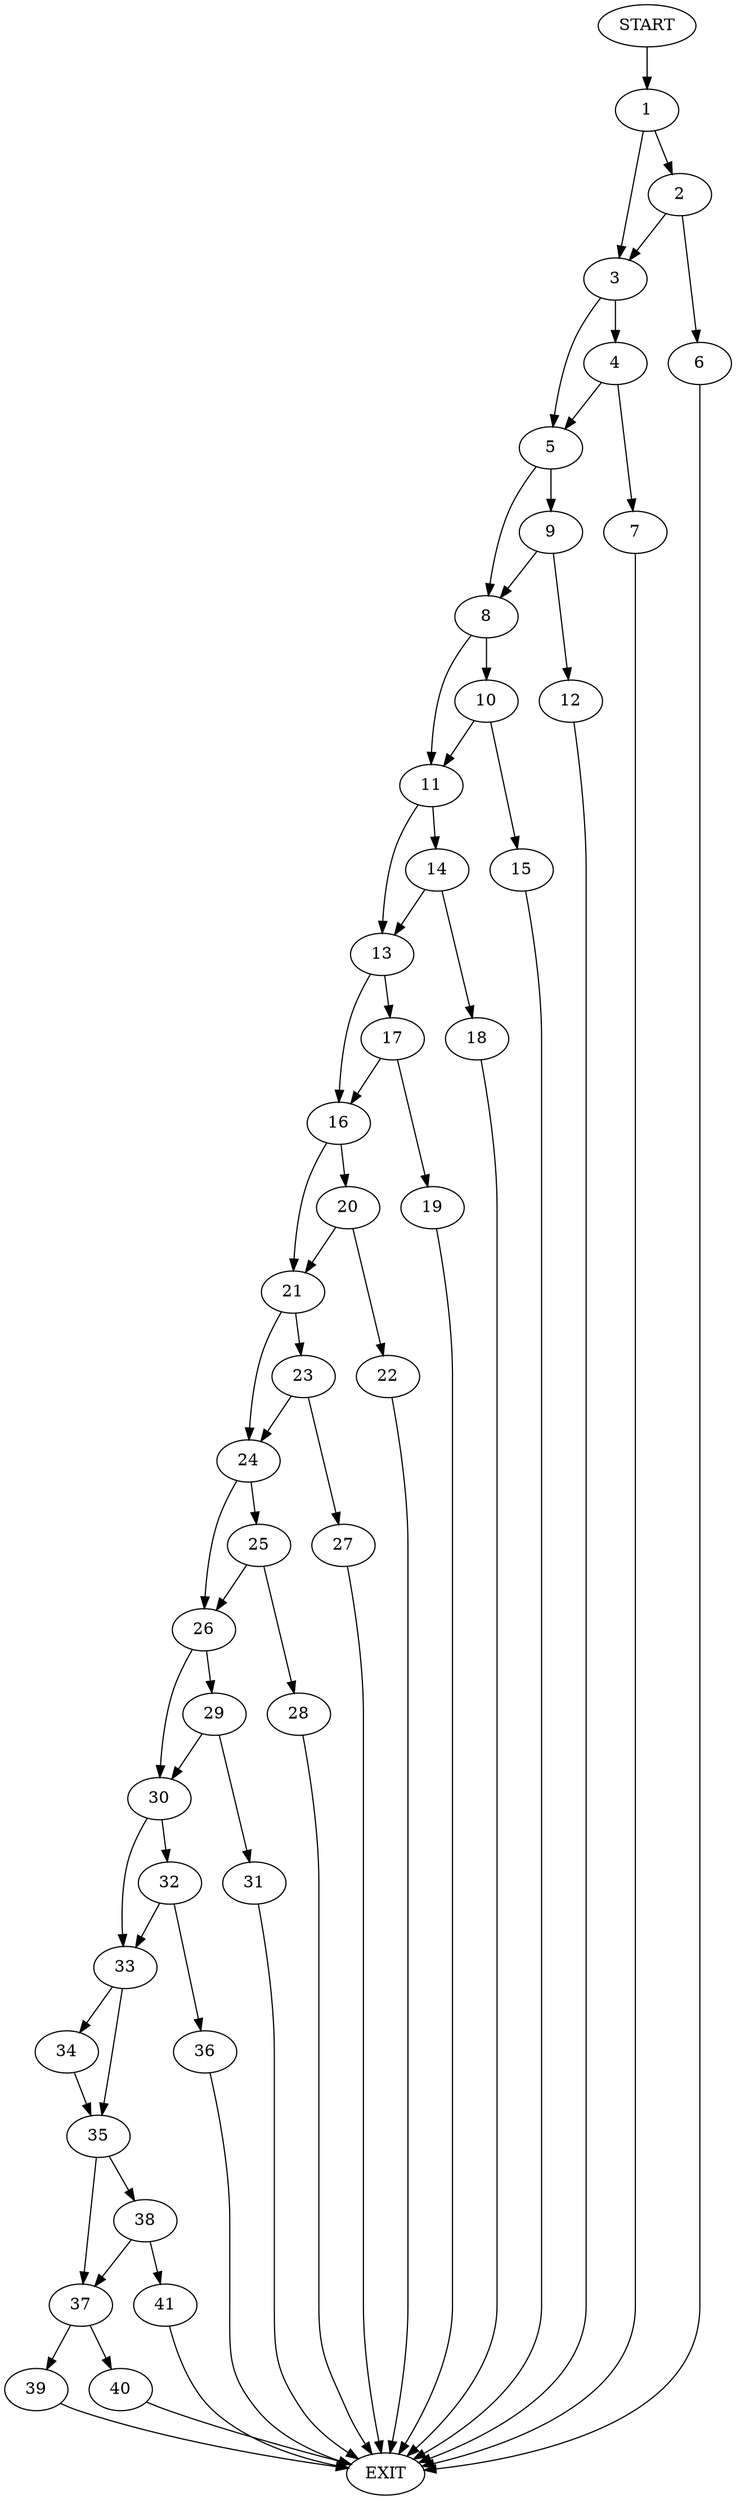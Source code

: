digraph {
0 [label="START"]
42 [label="EXIT"]
0 -> 1
1 -> 2
1 -> 3
3 -> 4
3 -> 5
2 -> 3
2 -> 6
6 -> 42
4 -> 5
4 -> 7
5 -> 8
5 -> 9
7 -> 42
8 -> 10
8 -> 11
9 -> 8
9 -> 12
12 -> 42
11 -> 13
11 -> 14
10 -> 11
10 -> 15
15 -> 42
13 -> 16
13 -> 17
14 -> 13
14 -> 18
18 -> 42
17 -> 19
17 -> 16
16 -> 20
16 -> 21
19 -> 42
20 -> 21
20 -> 22
21 -> 23
21 -> 24
22 -> 42
24 -> 25
24 -> 26
23 -> 24
23 -> 27
27 -> 42
25 -> 28
25 -> 26
26 -> 29
26 -> 30
28 -> 42
29 -> 31
29 -> 30
30 -> 32
30 -> 33
31 -> 42
33 -> 34
33 -> 35
32 -> 36
32 -> 33
36 -> 42
34 -> 35
35 -> 37
35 -> 38
37 -> 39
37 -> 40
38 -> 37
38 -> 41
41 -> 42
40 -> 42
39 -> 42
}
